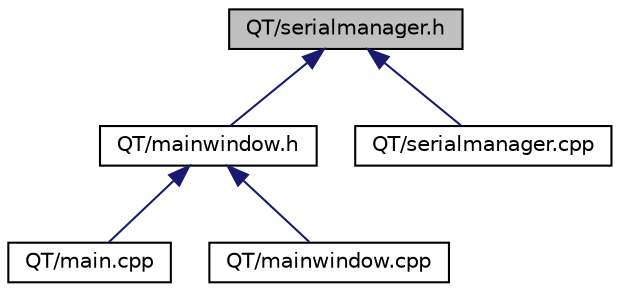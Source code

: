 digraph "QT/serialmanager.h"
{
  edge [fontname="Helvetica",fontsize="10",labelfontname="Helvetica",labelfontsize="10"];
  node [fontname="Helvetica",fontsize="10",shape=record];
  Node8 [label="QT/serialmanager.h",height=0.2,width=0.4,color="black", fillcolor="grey75", style="filled", fontcolor="black"];
  Node8 -> Node9 [dir="back",color="midnightblue",fontsize="10",style="solid",fontname="Helvetica"];
  Node9 [label="QT/mainwindow.h",height=0.2,width=0.4,color="black", fillcolor="white", style="filled",URL="$mainwindow_8h.html",tooltip="SM PROJECT. "];
  Node9 -> Node10 [dir="back",color="midnightblue",fontsize="10",style="solid",fontname="Helvetica"];
  Node10 [label="QT/main.cpp",height=0.2,width=0.4,color="black", fillcolor="white", style="filled",URL="$main_8cpp.html",tooltip="SM PROJECT. "];
  Node9 -> Node11 [dir="back",color="midnightblue",fontsize="10",style="solid",fontname="Helvetica"];
  Node11 [label="QT/mainwindow.cpp",height=0.2,width=0.4,color="black", fillcolor="white", style="filled",URL="$mainwindow_8cpp.html",tooltip="SM PROJECT. "];
  Node8 -> Node12 [dir="back",color="midnightblue",fontsize="10",style="solid",fontname="Helvetica"];
  Node12 [label="QT/serialmanager.cpp",height=0.2,width=0.4,color="black", fillcolor="white", style="filled",URL="$serialmanager_8cpp.html",tooltip="SM PROJECT. "];
}

